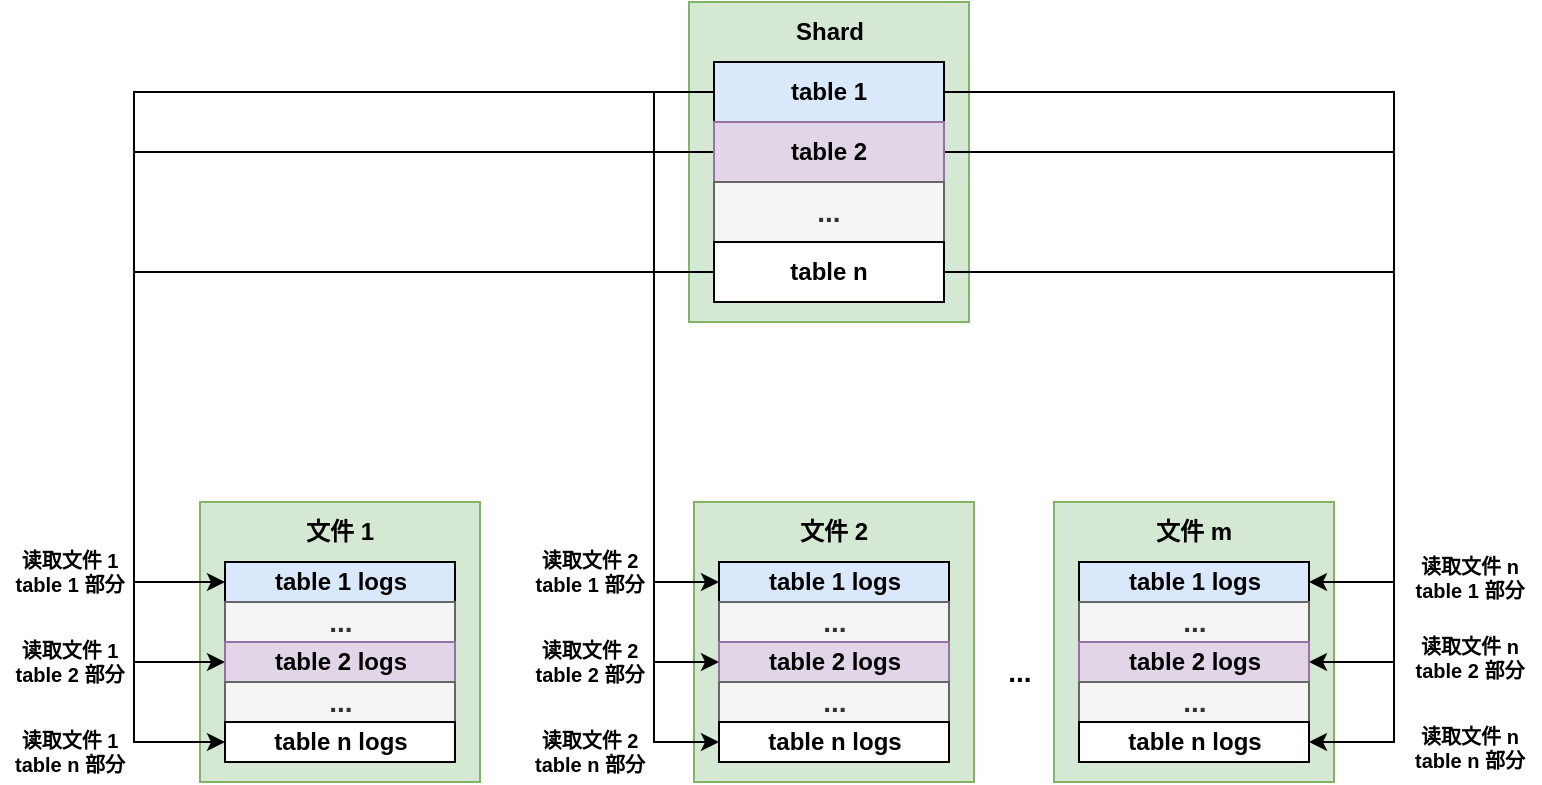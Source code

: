 <mxfile version="21.6.2" type="github">
  <diagram name="第 1 页" id="K2gPLgGYFfyZ1PjBPnc_">
    <mxGraphModel dx="1256" dy="571" grid="1" gridSize="10" guides="1" tooltips="1" connect="1" arrows="1" fold="1" page="1" pageScale="1" pageWidth="827" pageHeight="1169" math="0" shadow="0">
      <root>
        <mxCell id="0" />
        <mxCell id="1" parent="0" />
        <mxCell id="d2luuPzeZMeKNCECwPl0-55" value="" style="rounded=0;whiteSpace=wrap;html=1;fillColor=#d5e8d4;strokeColor=#82b366;fontStyle=1" vertex="1" parent="1">
          <mxGeometry x="577" y="390" width="140" height="140" as="geometry" />
        </mxCell>
        <mxCell id="d2luuPzeZMeKNCECwPl0-56" value="" style="rounded=0;whiteSpace=wrap;html=1;fillColor=#d5e8d4;strokeColor=#82b366;fontStyle=1" vertex="1" parent="1">
          <mxGeometry x="397" y="390" width="140" height="140" as="geometry" />
        </mxCell>
        <mxCell id="d2luuPzeZMeKNCECwPl0-57" value="" style="rounded=0;whiteSpace=wrap;html=1;fillColor=#d5e8d4;strokeColor=#82b366;fontStyle=1" vertex="1" parent="1">
          <mxGeometry x="150" y="390" width="140" height="140" as="geometry" />
        </mxCell>
        <mxCell id="d2luuPzeZMeKNCECwPl0-61" value="" style="rounded=0;whiteSpace=wrap;html=1;fillColor=#d5e8d4;strokeColor=#82b366;fontStyle=1" vertex="1" parent="1">
          <mxGeometry x="394.5" y="140" width="140" height="160" as="geometry" />
        </mxCell>
        <mxCell id="d2luuPzeZMeKNCECwPl0-89" style="edgeStyle=orthogonalEdgeStyle;rounded=0;orthogonalLoop=1;jettySize=auto;html=1;exitX=0;exitY=0.5;exitDx=0;exitDy=0;entryX=0;entryY=0.5;entryDx=0;entryDy=0;fontStyle=1" edge="1" parent="1" source="d2luuPzeZMeKNCECwPl0-62" target="d2luuPzeZMeKNCECwPl0-67">
          <mxGeometry relative="1" as="geometry">
            <Array as="points">
              <mxPoint x="117" y="185" />
              <mxPoint x="117" y="430" />
            </Array>
          </mxGeometry>
        </mxCell>
        <mxCell id="d2luuPzeZMeKNCECwPl0-90" style="edgeStyle=orthogonalEdgeStyle;rounded=0;orthogonalLoop=1;jettySize=auto;html=1;exitX=0;exitY=0.5;exitDx=0;exitDy=0;entryX=0;entryY=0.5;entryDx=0;entryDy=0;fontStyle=1" edge="1" parent="1" source="d2luuPzeZMeKNCECwPl0-62" target="d2luuPzeZMeKNCECwPl0-72">
          <mxGeometry relative="1" as="geometry">
            <Array as="points">
              <mxPoint x="377" y="185" />
              <mxPoint x="377" y="430" />
            </Array>
          </mxGeometry>
        </mxCell>
        <mxCell id="d2luuPzeZMeKNCECwPl0-96" style="edgeStyle=orthogonalEdgeStyle;rounded=0;orthogonalLoop=1;jettySize=auto;html=1;exitX=1;exitY=0.5;exitDx=0;exitDy=0;entryX=1;entryY=0.5;entryDx=0;entryDy=0;fontStyle=1" edge="1" parent="1" source="d2luuPzeZMeKNCECwPl0-62" target="d2luuPzeZMeKNCECwPl0-77">
          <mxGeometry relative="1" as="geometry">
            <Array as="points">
              <mxPoint x="747" y="185" />
              <mxPoint x="747" y="430" />
            </Array>
          </mxGeometry>
        </mxCell>
        <mxCell id="d2luuPzeZMeKNCECwPl0-62" value="table 1" style="rounded=0;whiteSpace=wrap;html=1;fillColor=#dae8fc;strokeColor=#000000;fontStyle=1" vertex="1" parent="1">
          <mxGeometry x="407" y="170" width="115" height="30" as="geometry" />
        </mxCell>
        <mxCell id="d2luuPzeZMeKNCECwPl0-92" style="edgeStyle=orthogonalEdgeStyle;rounded=0;orthogonalLoop=1;jettySize=auto;html=1;exitX=0;exitY=0.5;exitDx=0;exitDy=0;entryX=0;entryY=0.5;entryDx=0;entryDy=0;fontStyle=1" edge="1" parent="1" source="d2luuPzeZMeKNCECwPl0-63" target="d2luuPzeZMeKNCECwPl0-74">
          <mxGeometry relative="1" as="geometry">
            <Array as="points">
              <mxPoint x="377" y="215" />
              <mxPoint x="377" y="470" />
            </Array>
          </mxGeometry>
        </mxCell>
        <mxCell id="d2luuPzeZMeKNCECwPl0-93" style="edgeStyle=orthogonalEdgeStyle;rounded=0;orthogonalLoop=1;jettySize=auto;html=1;exitX=0;exitY=0.5;exitDx=0;exitDy=0;entryX=0;entryY=0.5;entryDx=0;entryDy=0;fontStyle=1" edge="1" parent="1" source="d2luuPzeZMeKNCECwPl0-63" target="d2luuPzeZMeKNCECwPl0-69">
          <mxGeometry relative="1" as="geometry">
            <Array as="points">
              <mxPoint x="117" y="215" />
              <mxPoint x="117" y="470" />
            </Array>
          </mxGeometry>
        </mxCell>
        <mxCell id="d2luuPzeZMeKNCECwPl0-97" style="edgeStyle=orthogonalEdgeStyle;rounded=0;orthogonalLoop=1;jettySize=auto;html=1;exitX=1;exitY=0.5;exitDx=0;exitDy=0;entryX=1;entryY=0.5;entryDx=0;entryDy=0;fontStyle=1" edge="1" parent="1" source="d2luuPzeZMeKNCECwPl0-63" target="d2luuPzeZMeKNCECwPl0-79">
          <mxGeometry relative="1" as="geometry">
            <Array as="points">
              <mxPoint x="747" y="215" />
              <mxPoint x="747" y="470" />
            </Array>
          </mxGeometry>
        </mxCell>
        <mxCell id="d2luuPzeZMeKNCECwPl0-63" value="table 2" style="rounded=0;whiteSpace=wrap;html=1;fillColor=#e1d5e7;strokeColor=#9673a6;fontStyle=1" vertex="1" parent="1">
          <mxGeometry x="407" y="200" width="115" height="30" as="geometry" />
        </mxCell>
        <mxCell id="d2luuPzeZMeKNCECwPl0-64" value="&lt;font style=&quot;font-size: 14px;&quot;&gt;&lt;span&gt;...&lt;/span&gt;&lt;/font&gt;" style="rounded=0;whiteSpace=wrap;html=1;fillColor=#f5f5f5;strokeColor=#666666;fontColor=#333333;fontStyle=1" vertex="1" parent="1">
          <mxGeometry x="407" y="230" width="115" height="30" as="geometry" />
        </mxCell>
        <mxCell id="d2luuPzeZMeKNCECwPl0-98" style="edgeStyle=orthogonalEdgeStyle;rounded=0;orthogonalLoop=1;jettySize=auto;html=1;exitX=1;exitY=0.5;exitDx=0;exitDy=0;entryX=1;entryY=0.5;entryDx=0;entryDy=0;fontStyle=1" edge="1" parent="1" source="d2luuPzeZMeKNCECwPl0-65" target="d2luuPzeZMeKNCECwPl0-81">
          <mxGeometry relative="1" as="geometry">
            <Array as="points">
              <mxPoint x="747" y="275" />
              <mxPoint x="747" y="510" />
            </Array>
          </mxGeometry>
        </mxCell>
        <mxCell id="d2luuPzeZMeKNCECwPl0-99" style="edgeStyle=orthogonalEdgeStyle;rounded=0;orthogonalLoop=1;jettySize=auto;html=1;exitX=0;exitY=0.5;exitDx=0;exitDy=0;entryX=0;entryY=0.5;entryDx=0;entryDy=0;fontStyle=1" edge="1" parent="1" source="d2luuPzeZMeKNCECwPl0-65" target="d2luuPzeZMeKNCECwPl0-76">
          <mxGeometry relative="1" as="geometry">
            <Array as="points">
              <mxPoint x="377" y="275" />
              <mxPoint x="377" y="510" />
            </Array>
          </mxGeometry>
        </mxCell>
        <mxCell id="d2luuPzeZMeKNCECwPl0-100" style="edgeStyle=orthogonalEdgeStyle;rounded=0;orthogonalLoop=1;jettySize=auto;html=1;exitX=0;exitY=0.5;exitDx=0;exitDy=0;entryX=0;entryY=0.5;entryDx=0;entryDy=0;fontStyle=1" edge="1" parent="1" source="d2luuPzeZMeKNCECwPl0-65" target="d2luuPzeZMeKNCECwPl0-71">
          <mxGeometry relative="1" as="geometry">
            <Array as="points">
              <mxPoint x="117" y="275" />
              <mxPoint x="117" y="510" />
            </Array>
          </mxGeometry>
        </mxCell>
        <mxCell id="d2luuPzeZMeKNCECwPl0-65" value="table n" style="rounded=0;whiteSpace=wrap;html=1;fontStyle=1" vertex="1" parent="1">
          <mxGeometry x="407" y="260" width="115" height="30" as="geometry" />
        </mxCell>
        <mxCell id="d2luuPzeZMeKNCECwPl0-66" value="Shard" style="text;html=1;strokeColor=none;fillColor=none;align=center;verticalAlign=middle;whiteSpace=wrap;rounded=0;fontStyle=1" vertex="1" parent="1">
          <mxGeometry x="435" y="140" width="60" height="30" as="geometry" />
        </mxCell>
        <mxCell id="d2luuPzeZMeKNCECwPl0-67" value="table 1 logs" style="rounded=0;whiteSpace=wrap;html=1;fillColor=#dae8fc;strokeColor=#000000;fontStyle=1" vertex="1" parent="1">
          <mxGeometry x="162.5" y="420" width="115" height="20" as="geometry" />
        </mxCell>
        <mxCell id="d2luuPzeZMeKNCECwPl0-68" value="&lt;font style=&quot;font-size: 14px;&quot;&gt;&lt;span&gt;...&lt;/span&gt;&lt;/font&gt;" style="rounded=0;whiteSpace=wrap;html=1;fillColor=#f5f5f5;strokeColor=#666666;fontColor=#333333;fontStyle=1" vertex="1" parent="1">
          <mxGeometry x="162.5" y="440" width="115" height="20" as="geometry" />
        </mxCell>
        <mxCell id="d2luuPzeZMeKNCECwPl0-69" value="table 2 logs" style="rounded=0;whiteSpace=wrap;html=1;fillColor=#e1d5e7;strokeColor=#9673a6;fontStyle=1" vertex="1" parent="1">
          <mxGeometry x="162.5" y="460" width="115" height="20" as="geometry" />
        </mxCell>
        <mxCell id="d2luuPzeZMeKNCECwPl0-70" value="&lt;font style=&quot;font-size: 14px;&quot;&gt;&lt;span&gt;...&lt;/span&gt;&lt;/font&gt;" style="rounded=0;whiteSpace=wrap;html=1;fillColor=#f5f5f5;strokeColor=#666666;fontColor=#333333;fontStyle=1" vertex="1" parent="1">
          <mxGeometry x="162.5" y="480" width="115" height="20" as="geometry" />
        </mxCell>
        <mxCell id="d2luuPzeZMeKNCECwPl0-71" value="table n logs" style="rounded=0;whiteSpace=wrap;html=1;fontStyle=1" vertex="1" parent="1">
          <mxGeometry x="162.5" y="500" width="115" height="20" as="geometry" />
        </mxCell>
        <mxCell id="d2luuPzeZMeKNCECwPl0-72" value="table 1 logs" style="rounded=0;whiteSpace=wrap;html=1;fillColor=#dae8fc;strokeColor=#000000;fontStyle=1" vertex="1" parent="1">
          <mxGeometry x="409.5" y="420" width="115" height="20" as="geometry" />
        </mxCell>
        <mxCell id="d2luuPzeZMeKNCECwPl0-73" value="&lt;font style=&quot;font-size: 14px;&quot;&gt;&lt;span&gt;...&lt;/span&gt;&lt;/font&gt;" style="rounded=0;whiteSpace=wrap;html=1;fillColor=#f5f5f5;strokeColor=#666666;fontColor=#333333;fontStyle=1" vertex="1" parent="1">
          <mxGeometry x="409.5" y="440" width="115" height="20" as="geometry" />
        </mxCell>
        <mxCell id="d2luuPzeZMeKNCECwPl0-74" value="table 2 logs" style="rounded=0;whiteSpace=wrap;html=1;fillColor=#e1d5e7;strokeColor=#9673a6;fontStyle=1" vertex="1" parent="1">
          <mxGeometry x="409.5" y="460" width="115" height="20" as="geometry" />
        </mxCell>
        <mxCell id="d2luuPzeZMeKNCECwPl0-75" value="&lt;font style=&quot;font-size: 14px;&quot;&gt;&lt;span&gt;...&lt;/span&gt;&lt;/font&gt;" style="rounded=0;whiteSpace=wrap;html=1;fillColor=#f5f5f5;strokeColor=#666666;fontColor=#333333;fontStyle=1" vertex="1" parent="1">
          <mxGeometry x="409.5" y="480" width="115" height="20" as="geometry" />
        </mxCell>
        <mxCell id="d2luuPzeZMeKNCECwPl0-76" value="table n logs" style="rounded=0;whiteSpace=wrap;html=1;fontStyle=1" vertex="1" parent="1">
          <mxGeometry x="409.5" y="500" width="115" height="20" as="geometry" />
        </mxCell>
        <mxCell id="d2luuPzeZMeKNCECwPl0-77" value="table 1 logs" style="rounded=0;whiteSpace=wrap;html=1;fillColor=#dae8fc;strokeColor=#000000;fontStyle=1" vertex="1" parent="1">
          <mxGeometry x="589.5" y="420" width="115" height="20" as="geometry" />
        </mxCell>
        <mxCell id="d2luuPzeZMeKNCECwPl0-78" value="&lt;font style=&quot;font-size: 14px;&quot;&gt;&lt;span&gt;...&lt;/span&gt;&lt;/font&gt;" style="rounded=0;whiteSpace=wrap;html=1;fillColor=#f5f5f5;strokeColor=#666666;fontColor=#333333;fontStyle=1" vertex="1" parent="1">
          <mxGeometry x="589.5" y="440" width="115" height="20" as="geometry" />
        </mxCell>
        <mxCell id="d2luuPzeZMeKNCECwPl0-79" value="table 2 logs" style="rounded=0;whiteSpace=wrap;html=1;fillColor=#e1d5e7;strokeColor=#9673a6;fontStyle=1" vertex="1" parent="1">
          <mxGeometry x="589.5" y="460" width="115" height="20" as="geometry" />
        </mxCell>
        <mxCell id="d2luuPzeZMeKNCECwPl0-80" value="&lt;font style=&quot;font-size: 14px;&quot;&gt;&lt;span&gt;...&lt;/span&gt;&lt;/font&gt;" style="rounded=0;whiteSpace=wrap;html=1;fillColor=#f5f5f5;strokeColor=#666666;fontColor=#333333;fontStyle=1" vertex="1" parent="1">
          <mxGeometry x="589.5" y="480" width="115" height="20" as="geometry" />
        </mxCell>
        <mxCell id="d2luuPzeZMeKNCECwPl0-81" value="table n logs" style="rounded=0;whiteSpace=wrap;html=1;fontStyle=1" vertex="1" parent="1">
          <mxGeometry x="589.5" y="500" width="115" height="20" as="geometry" />
        </mxCell>
        <mxCell id="d2luuPzeZMeKNCECwPl0-82" value="&lt;font style=&quot;font-size: 14px;&quot;&gt;&lt;span&gt;...&lt;/span&gt;&lt;br&gt;&lt;/font&gt;" style="text;html=1;strokeColor=none;fillColor=none;align=center;verticalAlign=middle;whiteSpace=wrap;rounded=0;fontStyle=1" vertex="1" parent="1">
          <mxGeometry x="529.5" y="460" width="60" height="30" as="geometry" />
        </mxCell>
        <mxCell id="d2luuPzeZMeKNCECwPl0-83" value="文件 1" style="text;html=1;strokeColor=none;fillColor=none;align=center;verticalAlign=middle;whiteSpace=wrap;rounded=0;fontStyle=1" vertex="1" parent="1">
          <mxGeometry x="190" y="390" width="60" height="30" as="geometry" />
        </mxCell>
        <mxCell id="d2luuPzeZMeKNCECwPl0-84" value="文件 2" style="text;html=1;strokeColor=none;fillColor=none;align=center;verticalAlign=middle;whiteSpace=wrap;rounded=0;fontStyle=1" vertex="1" parent="1">
          <mxGeometry x="437" y="390" width="60" height="30" as="geometry" />
        </mxCell>
        <mxCell id="d2luuPzeZMeKNCECwPl0-85" value="文件 m" style="text;html=1;strokeColor=none;fillColor=none;align=center;verticalAlign=middle;whiteSpace=wrap;rounded=0;fontStyle=1" vertex="1" parent="1">
          <mxGeometry x="617" y="390" width="60" height="30" as="geometry" />
        </mxCell>
        <mxCell id="d2luuPzeZMeKNCECwPl0-101" value="读取文件 1 table 1 部分" style="text;html=1;strokeColor=none;fillColor=none;align=center;verticalAlign=middle;whiteSpace=wrap;rounded=0;strokeWidth=0;fontSize=10;fontStyle=1" vertex="1" parent="1">
          <mxGeometry x="50" y="410" width="70" height="30" as="geometry" />
        </mxCell>
        <mxCell id="d2luuPzeZMeKNCECwPl0-102" value="读取文件 1 table 2 部分" style="text;html=1;strokeColor=none;fillColor=none;align=center;verticalAlign=middle;whiteSpace=wrap;rounded=0;strokeWidth=0;fontSize=10;fontStyle=1" vertex="1" parent="1">
          <mxGeometry x="50" y="455" width="70" height="30" as="geometry" />
        </mxCell>
        <mxCell id="d2luuPzeZMeKNCECwPl0-103" value="读取文件 1 table n 部分" style="text;html=1;strokeColor=none;fillColor=none;align=center;verticalAlign=middle;whiteSpace=wrap;rounded=0;strokeWidth=0;fontSize=10;fontStyle=1" vertex="1" parent="1">
          <mxGeometry x="50" y="500" width="70" height="30" as="geometry" />
        </mxCell>
        <mxCell id="d2luuPzeZMeKNCECwPl0-104" value="读取文件 2 table 1 部分" style="text;html=1;strokeColor=none;fillColor=none;align=center;verticalAlign=middle;whiteSpace=wrap;rounded=0;fontSize=10;fontStyle=1" vertex="1" parent="1">
          <mxGeometry x="310" y="410" width="70" height="30" as="geometry" />
        </mxCell>
        <mxCell id="d2luuPzeZMeKNCECwPl0-105" value="读取文件 2 table 2 部分" style="text;html=1;strokeColor=none;fillColor=none;align=center;verticalAlign=middle;whiteSpace=wrap;rounded=0;fontSize=10;fontStyle=1" vertex="1" parent="1">
          <mxGeometry x="310" y="452.5" width="70" height="35" as="geometry" />
        </mxCell>
        <mxCell id="d2luuPzeZMeKNCECwPl0-106" value="读取文件 2 table n 部分" style="text;html=1;strokeColor=none;fillColor=none;align=center;verticalAlign=middle;whiteSpace=wrap;rounded=0;fontSize=10;fontStyle=1" vertex="1" parent="1">
          <mxGeometry x="310" y="500" width="70" height="30" as="geometry" />
        </mxCell>
        <mxCell id="d2luuPzeZMeKNCECwPl0-107" value="读取文件 n table 1 部分" style="text;html=1;strokeColor=none;fillColor=none;align=center;verticalAlign=middle;whiteSpace=wrap;rounded=0;fontSize=10;fontStyle=1" vertex="1" parent="1">
          <mxGeometry x="750" y="412.5" width="70" height="30" as="geometry" />
        </mxCell>
        <mxCell id="d2luuPzeZMeKNCECwPl0-108" value="读取文件 n table 2 部分" style="text;html=1;strokeColor=none;fillColor=none;align=center;verticalAlign=middle;whiteSpace=wrap;rounded=0;fontSize=10;fontStyle=1" vertex="1" parent="1">
          <mxGeometry x="750" y="452.5" width="70" height="30" as="geometry" />
        </mxCell>
        <mxCell id="d2luuPzeZMeKNCECwPl0-109" value="读取文件 n table n 部分" style="text;html=1;strokeColor=none;fillColor=none;align=center;verticalAlign=middle;whiteSpace=wrap;rounded=0;fontSize=10;fontStyle=1" vertex="1" parent="1">
          <mxGeometry x="750" y="497.5" width="70" height="30" as="geometry" />
        </mxCell>
      </root>
    </mxGraphModel>
  </diagram>
</mxfile>

